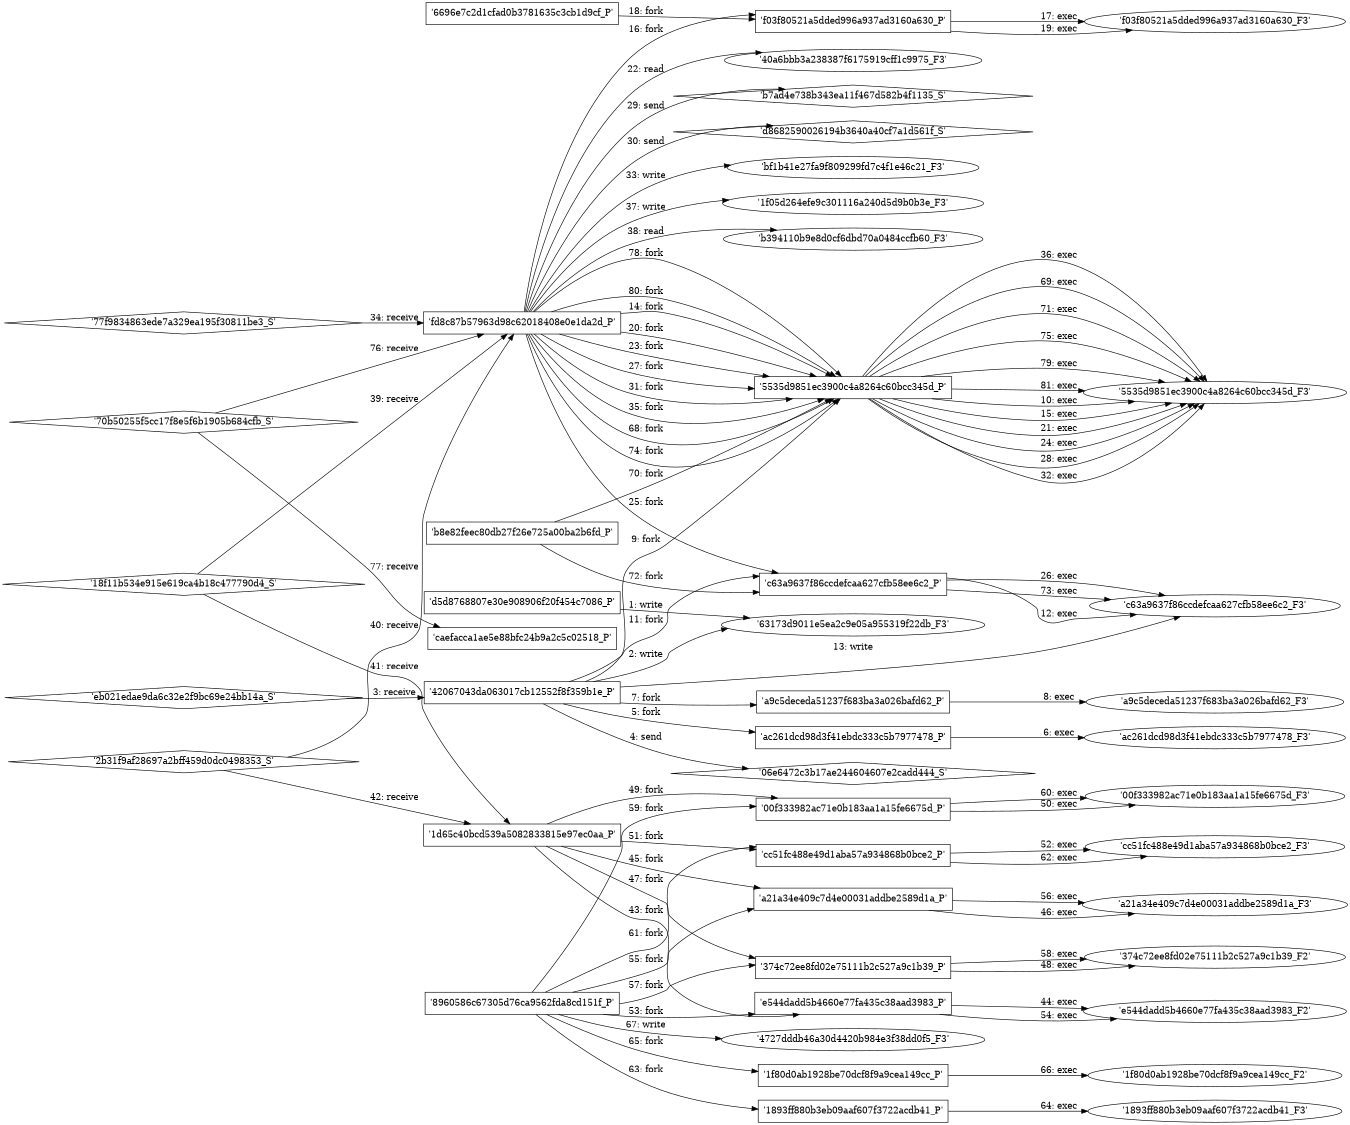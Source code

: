 digraph "D:\Learning\Paper\apt\基于CTI的攻击预警\Dataset\攻击图\ASGfromALLCTI\TeleGrab - Grizzly Attacks on Secure Messaging.dot" {
rankdir="LR"
size="9"
fixedsize="false"
splines="true"
nodesep=0.3
ranksep=0
fontsize=10
overlap="scalexy"
engine= "neato"
	"'63173d9011e5ea2c9e05a955319f22db_F3'" [node_type=file shape=ellipse]
	"'d5d8768807e30e908906f20f454c7086_P'" [node_type=Process shape=box]
	"'d5d8768807e30e908906f20f454c7086_P'" -> "'63173d9011e5ea2c9e05a955319f22db_F3'" [label="1: write"]
	"'63173d9011e5ea2c9e05a955319f22db_F3'" [node_type=file shape=ellipse]
	"'42067043da063017cb12552f8f359b1e_P'" [node_type=Process shape=box]
	"'42067043da063017cb12552f8f359b1e_P'" -> "'63173d9011e5ea2c9e05a955319f22db_F3'" [label="2: write"]
	"'42067043da063017cb12552f8f359b1e_P'" [node_type=Process shape=box]
	"'eb021edae9da6c32e2f9bc69e24bb14a_S'" [node_type=Socket shape=diamond]
	"'eb021edae9da6c32e2f9bc69e24bb14a_S'" -> "'42067043da063017cb12552f8f359b1e_P'" [label="3: receive"]
	"'06e6472c3b17ae244604607e2cadd444_S'" [node_type=Socket shape=diamond]
	"'42067043da063017cb12552f8f359b1e_P'" [node_type=Process shape=box]
	"'42067043da063017cb12552f8f359b1e_P'" -> "'06e6472c3b17ae244604607e2cadd444_S'" [label="4: send"]
	"'42067043da063017cb12552f8f359b1e_P'" [node_type=Process shape=box]
	"'ac261dcd98d3f41ebdc333c5b7977478_P'" [node_type=Process shape=box]
	"'42067043da063017cb12552f8f359b1e_P'" -> "'ac261dcd98d3f41ebdc333c5b7977478_P'" [label="5: fork"]
	"'ac261dcd98d3f41ebdc333c5b7977478_P'" [node_type=Process shape=box]
	"'ac261dcd98d3f41ebdc333c5b7977478_F3'" [node_type=File shape=ellipse]
	"'ac261dcd98d3f41ebdc333c5b7977478_P'" -> "'ac261dcd98d3f41ebdc333c5b7977478_F3'" [label="6: exec"]
	"'42067043da063017cb12552f8f359b1e_P'" [node_type=Process shape=box]
	"'a9c5deceda51237f683ba3a026bafd62_P'" [node_type=Process shape=box]
	"'42067043da063017cb12552f8f359b1e_P'" -> "'a9c5deceda51237f683ba3a026bafd62_P'" [label="7: fork"]
	"'a9c5deceda51237f683ba3a026bafd62_P'" [node_type=Process shape=box]
	"'a9c5deceda51237f683ba3a026bafd62_F3'" [node_type=File shape=ellipse]
	"'a9c5deceda51237f683ba3a026bafd62_P'" -> "'a9c5deceda51237f683ba3a026bafd62_F3'" [label="8: exec"]
	"'42067043da063017cb12552f8f359b1e_P'" [node_type=Process shape=box]
	"'5535d9851ec3900c4a8264c60bcc345d_P'" [node_type=Process shape=box]
	"'42067043da063017cb12552f8f359b1e_P'" -> "'5535d9851ec3900c4a8264c60bcc345d_P'" [label="9: fork"]
	"'5535d9851ec3900c4a8264c60bcc345d_P'" [node_type=Process shape=box]
	"'5535d9851ec3900c4a8264c60bcc345d_F3'" [node_type=File shape=ellipse]
	"'5535d9851ec3900c4a8264c60bcc345d_P'" -> "'5535d9851ec3900c4a8264c60bcc345d_F3'" [label="10: exec"]
	"'42067043da063017cb12552f8f359b1e_P'" [node_type=Process shape=box]
	"'c63a9637f86ccdefcaa627cfb58ee6c2_P'" [node_type=Process shape=box]
	"'42067043da063017cb12552f8f359b1e_P'" -> "'c63a9637f86ccdefcaa627cfb58ee6c2_P'" [label="11: fork"]
	"'c63a9637f86ccdefcaa627cfb58ee6c2_P'" [node_type=Process shape=box]
	"'c63a9637f86ccdefcaa627cfb58ee6c2_F3'" [node_type=File shape=ellipse]
	"'c63a9637f86ccdefcaa627cfb58ee6c2_P'" -> "'c63a9637f86ccdefcaa627cfb58ee6c2_F3'" [label="12: exec"]
	"'c63a9637f86ccdefcaa627cfb58ee6c2_F3'" [node_type=file shape=ellipse]
	"'42067043da063017cb12552f8f359b1e_P'" [node_type=Process shape=box]
	"'42067043da063017cb12552f8f359b1e_P'" -> "'c63a9637f86ccdefcaa627cfb58ee6c2_F3'" [label="13: write"]
	"'fd8c87b57963d98c62018408e0e1da2d_P'" [node_type=Process shape=box]
	"'5535d9851ec3900c4a8264c60bcc345d_P'" [node_type=Process shape=box]
	"'fd8c87b57963d98c62018408e0e1da2d_P'" -> "'5535d9851ec3900c4a8264c60bcc345d_P'" [label="14: fork"]
	"'5535d9851ec3900c4a8264c60bcc345d_P'" [node_type=Process shape=box]
	"'5535d9851ec3900c4a8264c60bcc345d_F3'" [node_type=File shape=ellipse]
	"'5535d9851ec3900c4a8264c60bcc345d_P'" -> "'5535d9851ec3900c4a8264c60bcc345d_F3'" [label="15: exec"]
	"'fd8c87b57963d98c62018408e0e1da2d_P'" [node_type=Process shape=box]
	"'f03f80521a5dded996a937ad3160a630_P'" [node_type=Process shape=box]
	"'fd8c87b57963d98c62018408e0e1da2d_P'" -> "'f03f80521a5dded996a937ad3160a630_P'" [label="16: fork"]
	"'f03f80521a5dded996a937ad3160a630_P'" [node_type=Process shape=box]
	"'f03f80521a5dded996a937ad3160a630_F3'" [node_type=File shape=ellipse]
	"'f03f80521a5dded996a937ad3160a630_P'" -> "'f03f80521a5dded996a937ad3160a630_F3'" [label="17: exec"]
	"'6696e7c2d1cfad0b3781635c3cb1d9cf_P'" [node_type=Process shape=box]
	"'f03f80521a5dded996a937ad3160a630_P'" [node_type=Process shape=box]
	"'6696e7c2d1cfad0b3781635c3cb1d9cf_P'" -> "'f03f80521a5dded996a937ad3160a630_P'" [label="18: fork"]
	"'f03f80521a5dded996a937ad3160a630_P'" [node_type=Process shape=box]
	"'f03f80521a5dded996a937ad3160a630_F3'" [node_type=File shape=ellipse]
	"'f03f80521a5dded996a937ad3160a630_P'" -> "'f03f80521a5dded996a937ad3160a630_F3'" [label="19: exec"]
	"'fd8c87b57963d98c62018408e0e1da2d_P'" [node_type=Process shape=box]
	"'5535d9851ec3900c4a8264c60bcc345d_P'" [node_type=Process shape=box]
	"'fd8c87b57963d98c62018408e0e1da2d_P'" -> "'5535d9851ec3900c4a8264c60bcc345d_P'" [label="20: fork"]
	"'5535d9851ec3900c4a8264c60bcc345d_P'" [node_type=Process shape=box]
	"'5535d9851ec3900c4a8264c60bcc345d_F3'" [node_type=File shape=ellipse]
	"'5535d9851ec3900c4a8264c60bcc345d_P'" -> "'5535d9851ec3900c4a8264c60bcc345d_F3'" [label="21: exec"]
	"'40a6bbb3a238387f6175919cff1c9975_F3'" [node_type=file shape=ellipse]
	"'fd8c87b57963d98c62018408e0e1da2d_P'" [node_type=Process shape=box]
	"'fd8c87b57963d98c62018408e0e1da2d_P'" -> "'40a6bbb3a238387f6175919cff1c9975_F3'" [label="22: read"]
	"'fd8c87b57963d98c62018408e0e1da2d_P'" [node_type=Process shape=box]
	"'5535d9851ec3900c4a8264c60bcc345d_P'" [node_type=Process shape=box]
	"'fd8c87b57963d98c62018408e0e1da2d_P'" -> "'5535d9851ec3900c4a8264c60bcc345d_P'" [label="23: fork"]
	"'5535d9851ec3900c4a8264c60bcc345d_P'" [node_type=Process shape=box]
	"'5535d9851ec3900c4a8264c60bcc345d_F3'" [node_type=File shape=ellipse]
	"'5535d9851ec3900c4a8264c60bcc345d_P'" -> "'5535d9851ec3900c4a8264c60bcc345d_F3'" [label="24: exec"]
	"'fd8c87b57963d98c62018408e0e1da2d_P'" [node_type=Process shape=box]
	"'c63a9637f86ccdefcaa627cfb58ee6c2_P'" [node_type=Process shape=box]
	"'fd8c87b57963d98c62018408e0e1da2d_P'" -> "'c63a9637f86ccdefcaa627cfb58ee6c2_P'" [label="25: fork"]
	"'c63a9637f86ccdefcaa627cfb58ee6c2_P'" [node_type=Process shape=box]
	"'c63a9637f86ccdefcaa627cfb58ee6c2_F3'" [node_type=File shape=ellipse]
	"'c63a9637f86ccdefcaa627cfb58ee6c2_P'" -> "'c63a9637f86ccdefcaa627cfb58ee6c2_F3'" [label="26: exec"]
	"'fd8c87b57963d98c62018408e0e1da2d_P'" [node_type=Process shape=box]
	"'5535d9851ec3900c4a8264c60bcc345d_P'" [node_type=Process shape=box]
	"'fd8c87b57963d98c62018408e0e1da2d_P'" -> "'5535d9851ec3900c4a8264c60bcc345d_P'" [label="27: fork"]
	"'5535d9851ec3900c4a8264c60bcc345d_P'" [node_type=Process shape=box]
	"'5535d9851ec3900c4a8264c60bcc345d_F3'" [node_type=File shape=ellipse]
	"'5535d9851ec3900c4a8264c60bcc345d_P'" -> "'5535d9851ec3900c4a8264c60bcc345d_F3'" [label="28: exec"]
	"'b7ad4e738b343ea11f467d582b4f1135_S'" [node_type=Socket shape=diamond]
	"'fd8c87b57963d98c62018408e0e1da2d_P'" [node_type=Process shape=box]
	"'fd8c87b57963d98c62018408e0e1da2d_P'" -> "'b7ad4e738b343ea11f467d582b4f1135_S'" [label="29: send"]
	"'d8682590026194b3640a40cf7a1d561f_S'" [node_type=Socket shape=diamond]
	"'fd8c87b57963d98c62018408e0e1da2d_P'" [node_type=Process shape=box]
	"'fd8c87b57963d98c62018408e0e1da2d_P'" -> "'d8682590026194b3640a40cf7a1d561f_S'" [label="30: send"]
	"'fd8c87b57963d98c62018408e0e1da2d_P'" [node_type=Process shape=box]
	"'5535d9851ec3900c4a8264c60bcc345d_P'" [node_type=Process shape=box]
	"'fd8c87b57963d98c62018408e0e1da2d_P'" -> "'5535d9851ec3900c4a8264c60bcc345d_P'" [label="31: fork"]
	"'5535d9851ec3900c4a8264c60bcc345d_P'" [node_type=Process shape=box]
	"'5535d9851ec3900c4a8264c60bcc345d_F3'" [node_type=File shape=ellipse]
	"'5535d9851ec3900c4a8264c60bcc345d_P'" -> "'5535d9851ec3900c4a8264c60bcc345d_F3'" [label="32: exec"]
	"'bf1b41e27fa9f809299fd7c4f1e46c21_F3'" [node_type=file shape=ellipse]
	"'fd8c87b57963d98c62018408e0e1da2d_P'" [node_type=Process shape=box]
	"'fd8c87b57963d98c62018408e0e1da2d_P'" -> "'bf1b41e27fa9f809299fd7c4f1e46c21_F3'" [label="33: write"]
	"'fd8c87b57963d98c62018408e0e1da2d_P'" [node_type=Process shape=box]
	"'77f9834863ede7a329ea195f30811be3_S'" [node_type=Socket shape=diamond]
	"'77f9834863ede7a329ea195f30811be3_S'" -> "'fd8c87b57963d98c62018408e0e1da2d_P'" [label="34: receive"]
	"'fd8c87b57963d98c62018408e0e1da2d_P'" [node_type=Process shape=box]
	"'5535d9851ec3900c4a8264c60bcc345d_P'" [node_type=Process shape=box]
	"'fd8c87b57963d98c62018408e0e1da2d_P'" -> "'5535d9851ec3900c4a8264c60bcc345d_P'" [label="35: fork"]
	"'5535d9851ec3900c4a8264c60bcc345d_P'" [node_type=Process shape=box]
	"'5535d9851ec3900c4a8264c60bcc345d_F3'" [node_type=File shape=ellipse]
	"'5535d9851ec3900c4a8264c60bcc345d_P'" -> "'5535d9851ec3900c4a8264c60bcc345d_F3'" [label="36: exec"]
	"'1f05d264efe9c301116a240d5d9b0b3e_F3'" [node_type=file shape=ellipse]
	"'fd8c87b57963d98c62018408e0e1da2d_P'" [node_type=Process shape=box]
	"'fd8c87b57963d98c62018408e0e1da2d_P'" -> "'1f05d264efe9c301116a240d5d9b0b3e_F3'" [label="37: write"]
	"'b394110b9e8d0cf6dbd70a0484ccfb60_F3'" [node_type=file shape=ellipse]
	"'fd8c87b57963d98c62018408e0e1da2d_P'" [node_type=Process shape=box]
	"'fd8c87b57963d98c62018408e0e1da2d_P'" -> "'b394110b9e8d0cf6dbd70a0484ccfb60_F3'" [label="38: read"]
	"'fd8c87b57963d98c62018408e0e1da2d_P'" [node_type=Process shape=box]
	"'18f11b534e915e619ca4b18c477790d4_S'" [node_type=Socket shape=diamond]
	"'18f11b534e915e619ca4b18c477790d4_S'" -> "'fd8c87b57963d98c62018408e0e1da2d_P'" [label="39: receive"]
	"'fd8c87b57963d98c62018408e0e1da2d_P'" [node_type=Process shape=box]
	"'2b31f9af28697a2bff459d0dc0498353_S'" [node_type=Socket shape=diamond]
	"'2b31f9af28697a2bff459d0dc0498353_S'" -> "'fd8c87b57963d98c62018408e0e1da2d_P'" [label="40: receive"]
	"'1d65c40bcd539a5082833815e97ec0aa_P'" [node_type=Process shape=box]
	"'18f11b534e915e619ca4b18c477790d4_S'" [node_type=Socket shape=diamond]
	"'18f11b534e915e619ca4b18c477790d4_S'" -> "'1d65c40bcd539a5082833815e97ec0aa_P'" [label="41: receive"]
	"'1d65c40bcd539a5082833815e97ec0aa_P'" [node_type=Process shape=box]
	"'2b31f9af28697a2bff459d0dc0498353_S'" [node_type=Socket shape=diamond]
	"'2b31f9af28697a2bff459d0dc0498353_S'" -> "'1d65c40bcd539a5082833815e97ec0aa_P'" [label="42: receive"]
	"'1d65c40bcd539a5082833815e97ec0aa_P'" [node_type=Process shape=box]
	"'e544dadd5b4660e77fa435c38aad3983_P'" [node_type=Process shape=box]
	"'1d65c40bcd539a5082833815e97ec0aa_P'" -> "'e544dadd5b4660e77fa435c38aad3983_P'" [label="43: fork"]
	"'e544dadd5b4660e77fa435c38aad3983_P'" [node_type=Process shape=box]
	"'e544dadd5b4660e77fa435c38aad3983_F2'" [node_type=File shape=ellipse]
	"'e544dadd5b4660e77fa435c38aad3983_P'" -> "'e544dadd5b4660e77fa435c38aad3983_F2'" [label="44: exec"]
	"'1d65c40bcd539a5082833815e97ec0aa_P'" [node_type=Process shape=box]
	"'a21a34e409c7d4e00031addbe2589d1a_P'" [node_type=Process shape=box]
	"'1d65c40bcd539a5082833815e97ec0aa_P'" -> "'a21a34e409c7d4e00031addbe2589d1a_P'" [label="45: fork"]
	"'a21a34e409c7d4e00031addbe2589d1a_P'" [node_type=Process shape=box]
	"'a21a34e409c7d4e00031addbe2589d1a_F3'" [node_type=File shape=ellipse]
	"'a21a34e409c7d4e00031addbe2589d1a_P'" -> "'a21a34e409c7d4e00031addbe2589d1a_F3'" [label="46: exec"]
	"'1d65c40bcd539a5082833815e97ec0aa_P'" [node_type=Process shape=box]
	"'374c72ee8fd02e75111b2c527a9c1b39_P'" [node_type=Process shape=box]
	"'1d65c40bcd539a5082833815e97ec0aa_P'" -> "'374c72ee8fd02e75111b2c527a9c1b39_P'" [label="47: fork"]
	"'374c72ee8fd02e75111b2c527a9c1b39_P'" [node_type=Process shape=box]
	"'374c72ee8fd02e75111b2c527a9c1b39_F2'" [node_type=File shape=ellipse]
	"'374c72ee8fd02e75111b2c527a9c1b39_P'" -> "'374c72ee8fd02e75111b2c527a9c1b39_F2'" [label="48: exec"]
	"'1d65c40bcd539a5082833815e97ec0aa_P'" [node_type=Process shape=box]
	"'00f333982ac71e0b183aa1a15fe6675d_P'" [node_type=Process shape=box]
	"'1d65c40bcd539a5082833815e97ec0aa_P'" -> "'00f333982ac71e0b183aa1a15fe6675d_P'" [label="49: fork"]
	"'00f333982ac71e0b183aa1a15fe6675d_P'" [node_type=Process shape=box]
	"'00f333982ac71e0b183aa1a15fe6675d_F3'" [node_type=File shape=ellipse]
	"'00f333982ac71e0b183aa1a15fe6675d_P'" -> "'00f333982ac71e0b183aa1a15fe6675d_F3'" [label="50: exec"]
	"'1d65c40bcd539a5082833815e97ec0aa_P'" [node_type=Process shape=box]
	"'cc51fc488e49d1aba57a934868b0bce2_P'" [node_type=Process shape=box]
	"'1d65c40bcd539a5082833815e97ec0aa_P'" -> "'cc51fc488e49d1aba57a934868b0bce2_P'" [label="51: fork"]
	"'cc51fc488e49d1aba57a934868b0bce2_P'" [node_type=Process shape=box]
	"'cc51fc488e49d1aba57a934868b0bce2_F3'" [node_type=File shape=ellipse]
	"'cc51fc488e49d1aba57a934868b0bce2_P'" -> "'cc51fc488e49d1aba57a934868b0bce2_F3'" [label="52: exec"]
	"'8960586c67305d76ca9562fda8cd151f_P'" [node_type=Process shape=box]
	"'e544dadd5b4660e77fa435c38aad3983_P'" [node_type=Process shape=box]
	"'8960586c67305d76ca9562fda8cd151f_P'" -> "'e544dadd5b4660e77fa435c38aad3983_P'" [label="53: fork"]
	"'e544dadd5b4660e77fa435c38aad3983_P'" [node_type=Process shape=box]
	"'e544dadd5b4660e77fa435c38aad3983_F2'" [node_type=File shape=ellipse]
	"'e544dadd5b4660e77fa435c38aad3983_P'" -> "'e544dadd5b4660e77fa435c38aad3983_F2'" [label="54: exec"]
	"'8960586c67305d76ca9562fda8cd151f_P'" [node_type=Process shape=box]
	"'a21a34e409c7d4e00031addbe2589d1a_P'" [node_type=Process shape=box]
	"'8960586c67305d76ca9562fda8cd151f_P'" -> "'a21a34e409c7d4e00031addbe2589d1a_P'" [label="55: fork"]
	"'a21a34e409c7d4e00031addbe2589d1a_P'" [node_type=Process shape=box]
	"'a21a34e409c7d4e00031addbe2589d1a_F3'" [node_type=File shape=ellipse]
	"'a21a34e409c7d4e00031addbe2589d1a_P'" -> "'a21a34e409c7d4e00031addbe2589d1a_F3'" [label="56: exec"]
	"'8960586c67305d76ca9562fda8cd151f_P'" [node_type=Process shape=box]
	"'374c72ee8fd02e75111b2c527a9c1b39_P'" [node_type=Process shape=box]
	"'8960586c67305d76ca9562fda8cd151f_P'" -> "'374c72ee8fd02e75111b2c527a9c1b39_P'" [label="57: fork"]
	"'374c72ee8fd02e75111b2c527a9c1b39_P'" [node_type=Process shape=box]
	"'374c72ee8fd02e75111b2c527a9c1b39_F2'" [node_type=File shape=ellipse]
	"'374c72ee8fd02e75111b2c527a9c1b39_P'" -> "'374c72ee8fd02e75111b2c527a9c1b39_F2'" [label="58: exec"]
	"'8960586c67305d76ca9562fda8cd151f_P'" [node_type=Process shape=box]
	"'00f333982ac71e0b183aa1a15fe6675d_P'" [node_type=Process shape=box]
	"'8960586c67305d76ca9562fda8cd151f_P'" -> "'00f333982ac71e0b183aa1a15fe6675d_P'" [label="59: fork"]
	"'00f333982ac71e0b183aa1a15fe6675d_P'" [node_type=Process shape=box]
	"'00f333982ac71e0b183aa1a15fe6675d_F3'" [node_type=File shape=ellipse]
	"'00f333982ac71e0b183aa1a15fe6675d_P'" -> "'00f333982ac71e0b183aa1a15fe6675d_F3'" [label="60: exec"]
	"'8960586c67305d76ca9562fda8cd151f_P'" [node_type=Process shape=box]
	"'cc51fc488e49d1aba57a934868b0bce2_P'" [node_type=Process shape=box]
	"'8960586c67305d76ca9562fda8cd151f_P'" -> "'cc51fc488e49d1aba57a934868b0bce2_P'" [label="61: fork"]
	"'cc51fc488e49d1aba57a934868b0bce2_P'" [node_type=Process shape=box]
	"'cc51fc488e49d1aba57a934868b0bce2_F3'" [node_type=File shape=ellipse]
	"'cc51fc488e49d1aba57a934868b0bce2_P'" -> "'cc51fc488e49d1aba57a934868b0bce2_F3'" [label="62: exec"]
	"'8960586c67305d76ca9562fda8cd151f_P'" [node_type=Process shape=box]
	"'1893ff880b3eb09aaf607f3722acdb41_P'" [node_type=Process shape=box]
	"'8960586c67305d76ca9562fda8cd151f_P'" -> "'1893ff880b3eb09aaf607f3722acdb41_P'" [label="63: fork"]
	"'1893ff880b3eb09aaf607f3722acdb41_P'" [node_type=Process shape=box]
	"'1893ff880b3eb09aaf607f3722acdb41_F3'" [node_type=File shape=ellipse]
	"'1893ff880b3eb09aaf607f3722acdb41_P'" -> "'1893ff880b3eb09aaf607f3722acdb41_F3'" [label="64: exec"]
	"'8960586c67305d76ca9562fda8cd151f_P'" [node_type=Process shape=box]
	"'1f80d0ab1928be70dcf8f9a9cea149cc_P'" [node_type=Process shape=box]
	"'8960586c67305d76ca9562fda8cd151f_P'" -> "'1f80d0ab1928be70dcf8f9a9cea149cc_P'" [label="65: fork"]
	"'1f80d0ab1928be70dcf8f9a9cea149cc_P'" [node_type=Process shape=box]
	"'1f80d0ab1928be70dcf8f9a9cea149cc_F2'" [node_type=File shape=ellipse]
	"'1f80d0ab1928be70dcf8f9a9cea149cc_P'" -> "'1f80d0ab1928be70dcf8f9a9cea149cc_F2'" [label="66: exec"]
	"'4727dddb46a30d4420b984e3f38dd0f5_F3'" [node_type=file shape=ellipse]
	"'8960586c67305d76ca9562fda8cd151f_P'" [node_type=Process shape=box]
	"'8960586c67305d76ca9562fda8cd151f_P'" -> "'4727dddb46a30d4420b984e3f38dd0f5_F3'" [label="67: write"]
	"'fd8c87b57963d98c62018408e0e1da2d_P'" [node_type=Process shape=box]
	"'5535d9851ec3900c4a8264c60bcc345d_P'" [node_type=Process shape=box]
	"'fd8c87b57963d98c62018408e0e1da2d_P'" -> "'5535d9851ec3900c4a8264c60bcc345d_P'" [label="68: fork"]
	"'5535d9851ec3900c4a8264c60bcc345d_P'" [node_type=Process shape=box]
	"'5535d9851ec3900c4a8264c60bcc345d_F3'" [node_type=File shape=ellipse]
	"'5535d9851ec3900c4a8264c60bcc345d_P'" -> "'5535d9851ec3900c4a8264c60bcc345d_F3'" [label="69: exec"]
	"'b8e82feec80db27f26e725a00ba2b6fd_P'" [node_type=Process shape=box]
	"'5535d9851ec3900c4a8264c60bcc345d_P'" [node_type=Process shape=box]
	"'b8e82feec80db27f26e725a00ba2b6fd_P'" -> "'5535d9851ec3900c4a8264c60bcc345d_P'" [label="70: fork"]
	"'5535d9851ec3900c4a8264c60bcc345d_P'" [node_type=Process shape=box]
	"'5535d9851ec3900c4a8264c60bcc345d_F3'" [node_type=File shape=ellipse]
	"'5535d9851ec3900c4a8264c60bcc345d_P'" -> "'5535d9851ec3900c4a8264c60bcc345d_F3'" [label="71: exec"]
	"'b8e82feec80db27f26e725a00ba2b6fd_P'" [node_type=Process shape=box]
	"'c63a9637f86ccdefcaa627cfb58ee6c2_P'" [node_type=Process shape=box]
	"'b8e82feec80db27f26e725a00ba2b6fd_P'" -> "'c63a9637f86ccdefcaa627cfb58ee6c2_P'" [label="72: fork"]
	"'c63a9637f86ccdefcaa627cfb58ee6c2_P'" [node_type=Process shape=box]
	"'c63a9637f86ccdefcaa627cfb58ee6c2_F3'" [node_type=File shape=ellipse]
	"'c63a9637f86ccdefcaa627cfb58ee6c2_P'" -> "'c63a9637f86ccdefcaa627cfb58ee6c2_F3'" [label="73: exec"]
	"'fd8c87b57963d98c62018408e0e1da2d_P'" [node_type=Process shape=box]
	"'5535d9851ec3900c4a8264c60bcc345d_P'" [node_type=Process shape=box]
	"'fd8c87b57963d98c62018408e0e1da2d_P'" -> "'5535d9851ec3900c4a8264c60bcc345d_P'" [label="74: fork"]
	"'5535d9851ec3900c4a8264c60bcc345d_P'" [node_type=Process shape=box]
	"'5535d9851ec3900c4a8264c60bcc345d_F3'" [node_type=File shape=ellipse]
	"'5535d9851ec3900c4a8264c60bcc345d_P'" -> "'5535d9851ec3900c4a8264c60bcc345d_F3'" [label="75: exec"]
	"'fd8c87b57963d98c62018408e0e1da2d_P'" [node_type=Process shape=box]
	"'70b50255f5cc17f8e5f6b1905b684cfb_S'" [node_type=Socket shape=diamond]
	"'70b50255f5cc17f8e5f6b1905b684cfb_S'" -> "'fd8c87b57963d98c62018408e0e1da2d_P'" [label="76: receive"]
	"'caefacca1ae5e88bfc24b9a2c5c02518_P'" [node_type=Process shape=box]
	"'70b50255f5cc17f8e5f6b1905b684cfb_S'" [node_type=Socket shape=diamond]
	"'70b50255f5cc17f8e5f6b1905b684cfb_S'" -> "'caefacca1ae5e88bfc24b9a2c5c02518_P'" [label="77: receive"]
	"'fd8c87b57963d98c62018408e0e1da2d_P'" [node_type=Process shape=box]
	"'5535d9851ec3900c4a8264c60bcc345d_P'" [node_type=Process shape=box]
	"'fd8c87b57963d98c62018408e0e1da2d_P'" -> "'5535d9851ec3900c4a8264c60bcc345d_P'" [label="78: fork"]
	"'5535d9851ec3900c4a8264c60bcc345d_P'" [node_type=Process shape=box]
	"'5535d9851ec3900c4a8264c60bcc345d_F3'" [node_type=File shape=ellipse]
	"'5535d9851ec3900c4a8264c60bcc345d_P'" -> "'5535d9851ec3900c4a8264c60bcc345d_F3'" [label="79: exec"]
	"'fd8c87b57963d98c62018408e0e1da2d_P'" [node_type=Process shape=box]
	"'5535d9851ec3900c4a8264c60bcc345d_P'" [node_type=Process shape=box]
	"'fd8c87b57963d98c62018408e0e1da2d_P'" -> "'5535d9851ec3900c4a8264c60bcc345d_P'" [label="80: fork"]
	"'5535d9851ec3900c4a8264c60bcc345d_P'" [node_type=Process shape=box]
	"'5535d9851ec3900c4a8264c60bcc345d_F3'" [node_type=File shape=ellipse]
	"'5535d9851ec3900c4a8264c60bcc345d_P'" -> "'5535d9851ec3900c4a8264c60bcc345d_F3'" [label="81: exec"]
}
